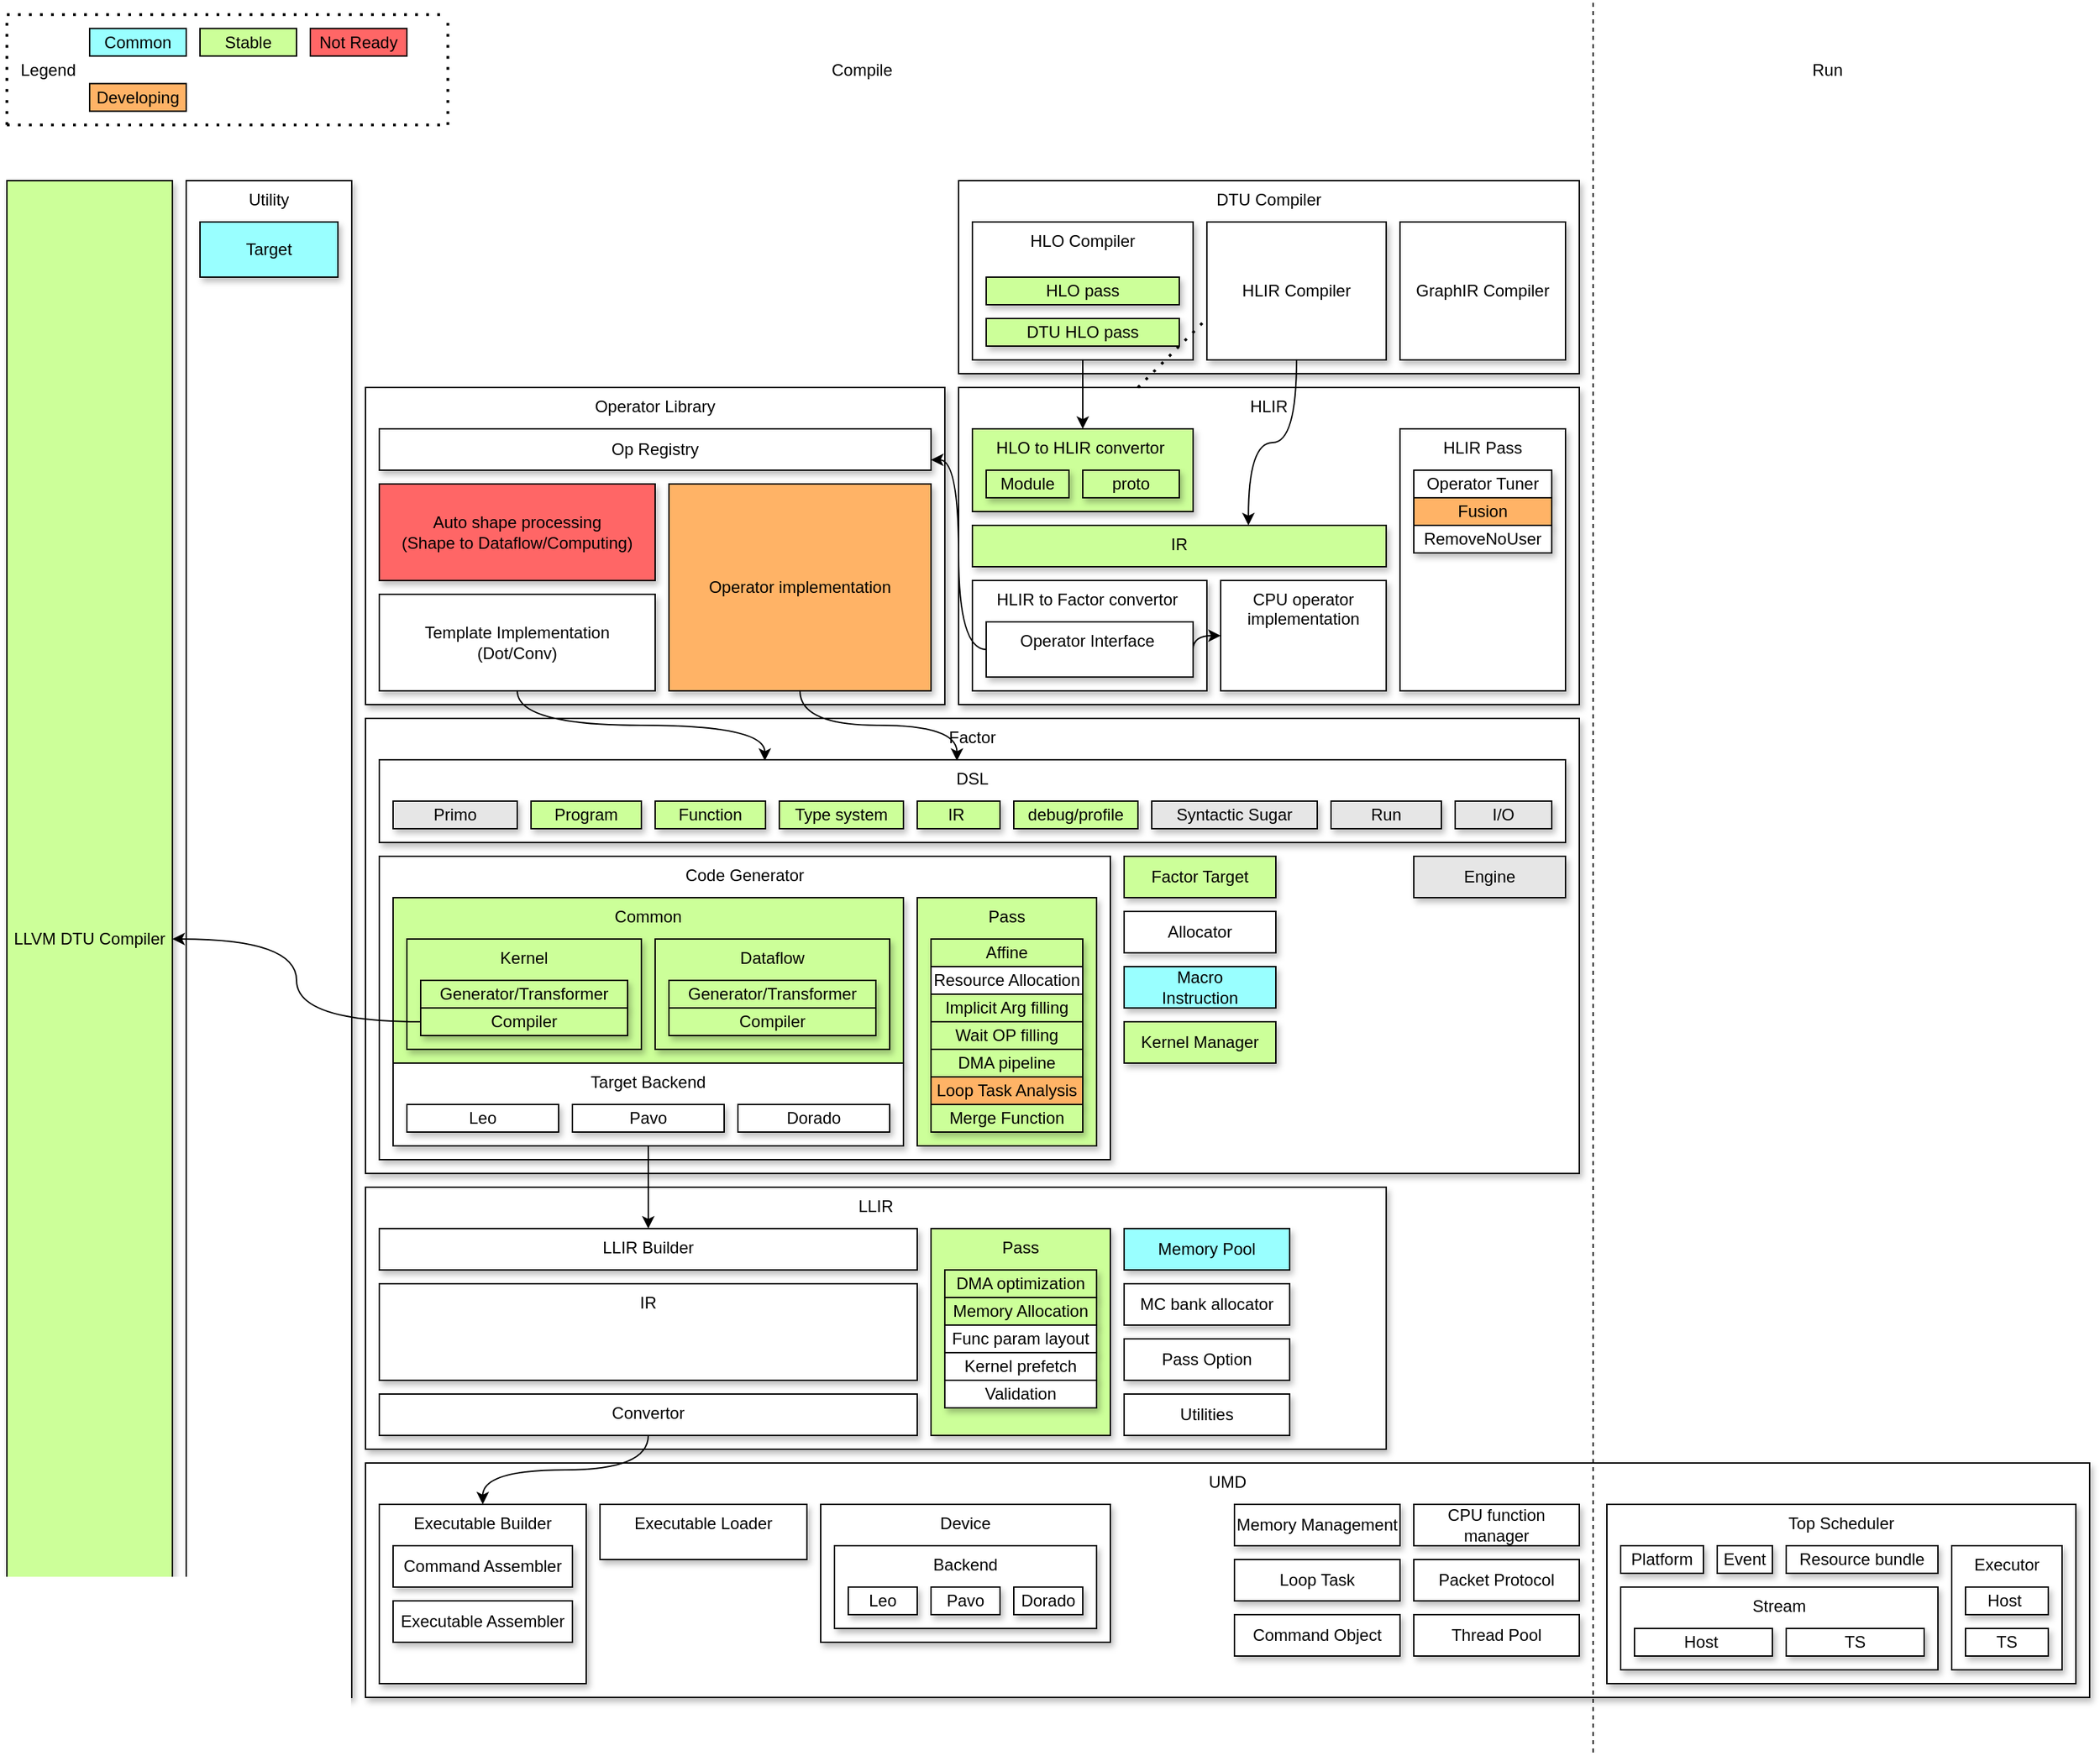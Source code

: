 <mxfile version="14.5.0" type="github">
  <diagram id="_3LncPrsmreKFIglYwDI" name="Page-1">
    <mxGraphModel dx="2275" dy="817" grid="1" gridSize="10" guides="1" tooltips="1" connect="1" arrows="1" fold="1" page="1" pageScale="1" pageWidth="850" pageHeight="1100" math="0" shadow="0">
      <root>
        <mxCell id="0" />
        <mxCell id="1" parent="0" />
        <mxCell id="cP5ySLdVDg7BmedUUOFs-13" value="Operator Library" style="rounded=0;whiteSpace=wrap;html=1;verticalAlign=top;shadow=1;" parent="1" vertex="1">
          <mxGeometry x="-390" y="340" width="420" height="230" as="geometry" />
        </mxCell>
        <mxCell id="cP5ySLdVDg7BmedUUOFs-24" value="Factor" style="rounded=0;whiteSpace=wrap;html=1;align=center;verticalAlign=top;shadow=1;" parent="1" vertex="1">
          <mxGeometry x="-390" y="580" width="880" height="330" as="geometry" />
        </mxCell>
        <mxCell id="cP5ySLdVDg7BmedUUOFs-41" value="Code Generator" style="rounded=0;whiteSpace=wrap;html=1;align=center;verticalAlign=top;shadow=1;" parent="1" vertex="1">
          <mxGeometry x="-380" y="680" width="530" height="220" as="geometry" />
        </mxCell>
        <mxCell id="cP5ySLdVDg7BmedUUOFs-47" value="Common" style="rounded=0;whiteSpace=wrap;html=1;shadow=1;align=center;verticalAlign=top;fillColor=#CCFF99;" parent="1" vertex="1">
          <mxGeometry x="-370" y="710" width="370" height="120" as="geometry" />
        </mxCell>
        <mxCell id="mfwibhz9wOhJmcExsnoy-1" value="HLIR" style="rounded=0;whiteSpace=wrap;html=1;align=center;verticalAlign=top;shadow=1;" parent="1" vertex="1">
          <mxGeometry x="40" y="340" width="450" height="230" as="geometry" />
        </mxCell>
        <mxCell id="mfwibhz9wOhJmcExsnoy-2" value="DTU Compiler&lt;br&gt;" style="rounded=0;whiteSpace=wrap;html=1;align=center;verticalAlign=top;shadow=1;" parent="1" vertex="1">
          <mxGeometry x="40" y="190" width="450" height="140" as="geometry" />
        </mxCell>
        <mxCell id="cP5ySLdVDg7BmedUUOFs-1" value="HLO Compiler" style="rounded=0;whiteSpace=wrap;html=1;verticalAlign=top;shadow=1;" parent="1" vertex="1">
          <mxGeometry x="50" y="220" width="160" height="100" as="geometry" />
        </mxCell>
        <mxCell id="cP5ySLdVDg7BmedUUOFs-2" value="GraphIR Compiler" style="rounded=0;whiteSpace=wrap;html=1;shadow=1;" parent="1" vertex="1">
          <mxGeometry x="360" y="220" width="120" height="100" as="geometry" />
        </mxCell>
        <mxCell id="cP5ySLdVDg7BmedUUOFs-3" value="HLO to HLIR convertor&amp;nbsp;" style="rounded=0;whiteSpace=wrap;html=1;verticalAlign=top;shadow=1;fillColor=#CCFF99;" parent="1" vertex="1">
          <mxGeometry x="50" y="370" width="160" height="60" as="geometry" />
        </mxCell>
        <mxCell id="cP5ySLdVDg7BmedUUOFs-4" value="HLIR to Factor&amp;nbsp;convertor&amp;nbsp;" style="rounded=0;whiteSpace=wrap;html=1;verticalAlign=top;shadow=1;" parent="1" vertex="1">
          <mxGeometry x="50" y="480" width="170" height="80" as="geometry" />
        </mxCell>
        <mxCell id="cP5ySLdVDg7BmedUUOFs-5" value="HLO pass" style="rounded=0;whiteSpace=wrap;html=1;shadow=1;fillColor=#CCFF99;" parent="1" vertex="1">
          <mxGeometry x="60" y="260" width="140" height="20" as="geometry" />
        </mxCell>
        <mxCell id="MT8iuAL-HT1RhQMAehGG-10" style="edgeStyle=orthogonalEdgeStyle;rounded=0;orthogonalLoop=1;jettySize=auto;html=1;exitX=0.5;exitY=1;exitDx=0;exitDy=0;" parent="1" source="cP5ySLdVDg7BmedUUOFs-1" target="cP5ySLdVDg7BmedUUOFs-3" edge="1">
          <mxGeometry relative="1" as="geometry">
            <mxPoint x="130" y="330" as="sourcePoint" />
          </mxGeometry>
        </mxCell>
        <mxCell id="cP5ySLdVDg7BmedUUOFs-6" value="DTU HLO pass" style="rounded=0;whiteSpace=wrap;html=1;shadow=1;fillColor=#CCFF99;" parent="1" vertex="1">
          <mxGeometry x="60" y="290" width="140" height="20" as="geometry" />
        </mxCell>
        <mxCell id="cP5ySLdVDg7BmedUUOFs-8" value="Module" style="rounded=0;whiteSpace=wrap;html=1;align=center;shadow=1;fillColor=#CCFF99;" parent="1" vertex="1">
          <mxGeometry x="60" y="400" width="60" height="20" as="geometry" />
        </mxCell>
        <mxCell id="cP5ySLdVDg7BmedUUOFs-10" value="proto" style="rounded=0;whiteSpace=wrap;html=1;align=center;shadow=1;fillColor=#CCFF99;" parent="1" vertex="1">
          <mxGeometry x="130" y="400" width="70" height="20" as="geometry" />
        </mxCell>
        <mxCell id="cP5ySLdVDg7BmedUUOFs-11" value="HLIR Pass" style="rounded=0;whiteSpace=wrap;html=1;verticalAlign=top;shadow=1;" parent="1" vertex="1">
          <mxGeometry x="360" y="370" width="120" height="190" as="geometry" />
        </mxCell>
        <mxCell id="cP5ySLdVDg7BmedUUOFs-71" style="edgeStyle=orthogonalEdgeStyle;curved=1;rounded=0;orthogonalLoop=1;jettySize=auto;html=1;exitX=0;exitY=0.5;exitDx=0;exitDy=0;entryX=1;entryY=0.75;entryDx=0;entryDy=0;" parent="1" source="cP5ySLdVDg7BmedUUOFs-12" target="cP5ySLdVDg7BmedUUOFs-16" edge="1">
          <mxGeometry relative="1" as="geometry" />
        </mxCell>
        <mxCell id="cP5ySLdVDg7BmedUUOFs-72" style="edgeStyle=orthogonalEdgeStyle;curved=1;rounded=0;orthogonalLoop=1;jettySize=auto;html=1;exitX=1;exitY=0.5;exitDx=0;exitDy=0;entryX=0;entryY=0.5;entryDx=0;entryDy=0;" parent="1" source="cP5ySLdVDg7BmedUUOFs-12" target="cP5ySLdVDg7BmedUUOFs-22" edge="1">
          <mxGeometry relative="1" as="geometry">
            <Array as="points">
              <mxPoint x="210" y="520" />
            </Array>
          </mxGeometry>
        </mxCell>
        <mxCell id="cP5ySLdVDg7BmedUUOFs-12" value="Operator Interface&amp;nbsp;" style="rounded=0;whiteSpace=wrap;html=1;verticalAlign=top;shadow=1;" parent="1" vertex="1">
          <mxGeometry x="60" y="510" width="150" height="40" as="geometry" />
        </mxCell>
        <mxCell id="cP5ySLdVDg7BmedUUOFs-15" value="Auto shape processing&lt;br&gt;(Shape to Dataflow/Computing)" style="rounded=0;whiteSpace=wrap;html=1;align=center;shadow=1;fillColor=#FF6666;" parent="1" vertex="1">
          <mxGeometry x="-380" y="410" width="200" height="70" as="geometry" />
        </mxCell>
        <mxCell id="cP5ySLdVDg7BmedUUOFs-16" value="Op Registry" style="rounded=0;whiteSpace=wrap;html=1;align=center;shadow=1;" parent="1" vertex="1">
          <mxGeometry x="-380" y="370" width="400" height="30" as="geometry" />
        </mxCell>
        <mxCell id="MT8iuAL-HT1RhQMAehGG-13" style="edgeStyle=orthogonalEdgeStyle;curved=1;rounded=0;orthogonalLoop=1;jettySize=auto;html=1;exitX=0.5;exitY=1;exitDx=0;exitDy=0;entryX=0.325;entryY=0.013;entryDx=0;entryDy=0;entryPerimeter=0;" parent="1" source="cP5ySLdVDg7BmedUUOFs-17" target="cP5ySLdVDg7BmedUUOFs-25" edge="1">
          <mxGeometry relative="1" as="geometry" />
        </mxCell>
        <mxCell id="cP5ySLdVDg7BmedUUOFs-17" value="&lt;span&gt;Template Implementation&lt;br&gt;(Dot/Conv)&lt;br&gt;&lt;/span&gt;" style="rounded=0;whiteSpace=wrap;html=1;align=center;shadow=1;" parent="1" vertex="1">
          <mxGeometry x="-380" y="490" width="200" height="70" as="geometry" />
        </mxCell>
        <mxCell id="cP5ySLdVDg7BmedUUOFs-18" value="Operator Tuner" style="rounded=0;whiteSpace=wrap;html=1;align=center;shadow=1;" parent="1" vertex="1">
          <mxGeometry x="370" y="400" width="100" height="20" as="geometry" />
        </mxCell>
        <mxCell id="MT8iuAL-HT1RhQMAehGG-14" style="edgeStyle=orthogonalEdgeStyle;curved=1;rounded=0;orthogonalLoop=1;jettySize=auto;html=1;exitX=0.5;exitY=1;exitDx=0;exitDy=0;entryX=0.487;entryY=0.013;entryDx=0;entryDy=0;entryPerimeter=0;" parent="1" source="cP5ySLdVDg7BmedUUOFs-21" target="cP5ySLdVDg7BmedUUOFs-25" edge="1">
          <mxGeometry relative="1" as="geometry">
            <mxPoint x="-40" y="610" as="targetPoint" />
          </mxGeometry>
        </mxCell>
        <mxCell id="cP5ySLdVDg7BmedUUOFs-21" value="&lt;span&gt;Operator implementation&lt;br&gt;&lt;/span&gt;" style="rounded=0;whiteSpace=wrap;html=1;align=center;shadow=1;fillColor=#FFB366;" parent="1" vertex="1">
          <mxGeometry x="-170" y="410" width="190" height="150" as="geometry" />
        </mxCell>
        <mxCell id="cP5ySLdVDg7BmedUUOFs-22" value="CPU operator implementation" style="rounded=0;whiteSpace=wrap;html=1;verticalAlign=top;shadow=1;" parent="1" vertex="1">
          <mxGeometry x="230" y="480" width="120" height="80" as="geometry" />
        </mxCell>
        <mxCell id="cP5ySLdVDg7BmedUUOFs-25" value="DSL" style="rounded=0;whiteSpace=wrap;html=1;align=center;verticalAlign=top;shadow=1;" parent="1" vertex="1">
          <mxGeometry x="-380" y="610" width="860" height="60" as="geometry" />
        </mxCell>
        <mxCell id="cP5ySLdVDg7BmedUUOFs-26" value="Primo" style="rounded=0;whiteSpace=wrap;html=1;align=center;shadow=1;fillColor=#E6E6E6;" parent="1" vertex="1">
          <mxGeometry x="-370" y="640" width="90" height="20" as="geometry" />
        </mxCell>
        <mxCell id="cP5ySLdVDg7BmedUUOFs-27" value="Program" style="rounded=0;whiteSpace=wrap;html=1;align=center;shadow=1;fillColor=#CCFF99;" parent="1" vertex="1">
          <mxGeometry x="-270" y="640" width="80" height="20" as="geometry" />
        </mxCell>
        <mxCell id="cP5ySLdVDg7BmedUUOFs-28" value="Factor Target" style="rounded=0;whiteSpace=wrap;html=1;align=center;shadow=1;fillColor=#CCFF99;" parent="1" vertex="1">
          <mxGeometry x="160" y="680" width="110" height="30" as="geometry" />
        </mxCell>
        <mxCell id="cP5ySLdVDg7BmedUUOFs-31" value="Utility" style="rounded=0;whiteSpace=wrap;html=1;align=center;verticalAlign=top;shadow=1;" parent="1" vertex="1">
          <mxGeometry x="-520" y="190" width="120" height="1100" as="geometry" />
        </mxCell>
        <mxCell id="cP5ySLdVDg7BmedUUOFs-29" value="Target" style="rounded=0;whiteSpace=wrap;html=1;align=center;shadow=1;fillColor=#99FFFF;" parent="1" vertex="1">
          <mxGeometry x="-510" y="220" width="100" height="40" as="geometry" />
        </mxCell>
        <mxCell id="cP5ySLdVDg7BmedUUOFs-32" value="Type system" style="rounded=0;whiteSpace=wrap;html=1;align=center;shadow=1;fillColor=#CCFF99;" parent="1" vertex="1">
          <mxGeometry x="-90" y="640" width="90" height="20" as="geometry" />
        </mxCell>
        <mxCell id="cP5ySLdVDg7BmedUUOFs-34" value="IR" style="rounded=0;whiteSpace=wrap;html=1;verticalAlign=top;shadow=1;fillColor=#CCFF99;" parent="1" vertex="1">
          <mxGeometry x="50" y="440" width="300" height="30" as="geometry" />
        </mxCell>
        <mxCell id="cP5ySLdVDg7BmedUUOFs-35" value="Fusion" style="rounded=0;whiteSpace=wrap;html=1;align=center;shadow=1;fillColor=#FFB366;" parent="1" vertex="1">
          <mxGeometry x="370" y="420" width="100" height="20" as="geometry" />
        </mxCell>
        <mxCell id="cP5ySLdVDg7BmedUUOFs-37" value="IR&amp;nbsp;" style="rounded=0;whiteSpace=wrap;html=1;align=center;verticalAlign=middle;shadow=1;fillColor=#CCFF99;" parent="1" vertex="1">
          <mxGeometry x="10" y="640" width="60" height="20" as="geometry" />
        </mxCell>
        <mxCell id="cP5ySLdVDg7BmedUUOFs-38" value="Function" style="rounded=0;whiteSpace=wrap;html=1;align=center;shadow=1;fillColor=#CCFF99;" parent="1" vertex="1">
          <mxGeometry x="-180" y="640" width="80" height="20" as="geometry" />
        </mxCell>
        <mxCell id="cP5ySLdVDg7BmedUUOFs-40" value="&lt;div&gt;Syntactic Sugar&lt;/div&gt;" style="rounded=0;whiteSpace=wrap;html=1;align=center;verticalAlign=middle;shadow=1;fillColor=#E6E6E6;" parent="1" vertex="1">
          <mxGeometry x="180" y="640" width="120" height="20" as="geometry" />
        </mxCell>
        <mxCell id="cP5ySLdVDg7BmedUUOFs-42" value="Pass" style="rounded=0;whiteSpace=wrap;html=1;align=center;verticalAlign=top;shadow=1;fillColor=#CCFF99;" parent="1" vertex="1">
          <mxGeometry x="10" y="710" width="130" height="180" as="geometry" />
        </mxCell>
        <mxCell id="cP5ySLdVDg7BmedUUOFs-43" value="Kernel" style="rounded=0;whiteSpace=wrap;html=1;align=center;verticalAlign=top;shadow=1;fillColor=#CCFF99;" parent="1" vertex="1">
          <mxGeometry x="-360" y="740" width="170" height="80" as="geometry" />
        </mxCell>
        <mxCell id="cP5ySLdVDg7BmedUUOFs-44" value="Dataflow" style="rounded=0;whiteSpace=wrap;html=1;align=center;verticalAlign=top;shadow=1;fillColor=#CCFF99;" parent="1" vertex="1">
          <mxGeometry x="-180" y="740" width="170" height="80" as="geometry" />
        </mxCell>
        <mxCell id="cP5ySLdVDg7BmedUUOFs-48" value="Target Backend" style="rounded=0;whiteSpace=wrap;html=1;shadow=1;align=center;verticalAlign=top;" parent="1" vertex="1">
          <mxGeometry x="-370" y="830" width="370" height="60" as="geometry" />
        </mxCell>
        <mxCell id="cP5ySLdVDg7BmedUUOFs-49" value="Leo" style="rounded=0;whiteSpace=wrap;html=1;shadow=1;align=center;" parent="1" vertex="1">
          <mxGeometry x="-360" y="860" width="110" height="20" as="geometry" />
        </mxCell>
        <mxCell id="cP5ySLdVDg7BmedUUOFs-50" value="Pavo" style="rounded=0;whiteSpace=wrap;html=1;shadow=1;align=center;" parent="1" vertex="1">
          <mxGeometry x="-240" y="860" width="110" height="20" as="geometry" />
        </mxCell>
        <mxCell id="cP5ySLdVDg7BmedUUOFs-51" value="Dorado" style="rounded=0;whiteSpace=wrap;html=1;shadow=1;align=center;" parent="1" vertex="1">
          <mxGeometry x="-120" y="860" width="110" height="20" as="geometry" />
        </mxCell>
        <mxCell id="cP5ySLdVDg7BmedUUOFs-53" value="Allocator" style="rounded=0;whiteSpace=wrap;html=1;align=center;shadow=1;" parent="1" vertex="1">
          <mxGeometry x="160" y="720" width="110" height="30" as="geometry" />
        </mxCell>
        <mxCell id="cP5ySLdVDg7BmedUUOFs-54" value="Generator/Transformer" style="rounded=0;whiteSpace=wrap;html=1;shadow=1;align=center;fillColor=#CCFF99;" parent="1" vertex="1">
          <mxGeometry x="-350" y="770" width="150" height="20" as="geometry" />
        </mxCell>
        <mxCell id="MT8iuAL-HT1RhQMAehGG-12" style="edgeStyle=orthogonalEdgeStyle;rounded=0;orthogonalLoop=1;jettySize=auto;html=1;exitX=0;exitY=0.5;exitDx=0;exitDy=0;entryX=1;entryY=0.5;entryDx=0;entryDy=0;curved=1;" parent="1" source="cP5ySLdVDg7BmedUUOFs-55" target="cP5ySLdVDg7BmedUUOFs-106" edge="1">
          <mxGeometry relative="1" as="geometry" />
        </mxCell>
        <mxCell id="cP5ySLdVDg7BmedUUOFs-55" value="Compiler" style="rounded=0;whiteSpace=wrap;html=1;shadow=1;align=center;fillColor=#CCFF99;" parent="1" vertex="1">
          <mxGeometry x="-350" y="790" width="150" height="20" as="geometry" />
        </mxCell>
        <mxCell id="cP5ySLdVDg7BmedUUOFs-56" value="Generator/Transformer" style="rounded=0;whiteSpace=wrap;html=1;shadow=1;align=center;fillColor=#CCFF99;" parent="1" vertex="1">
          <mxGeometry x="-170" y="770" width="150" height="20" as="geometry" />
        </mxCell>
        <mxCell id="cP5ySLdVDg7BmedUUOFs-57" value="Compiler" style="rounded=0;whiteSpace=wrap;html=1;shadow=1;align=center;fillColor=#CCFF99;" parent="1" vertex="1">
          <mxGeometry x="-170" y="790" width="150" height="20" as="geometry" />
        </mxCell>
        <mxCell id="cP5ySLdVDg7BmedUUOFs-58" value="Macro&lt;br&gt;Instruction" style="rounded=0;whiteSpace=wrap;html=1;align=center;shadow=1;fillColor=#99FFFF;" parent="1" vertex="1">
          <mxGeometry x="160" y="760" width="110" height="30" as="geometry" />
        </mxCell>
        <mxCell id="cP5ySLdVDg7BmedUUOFs-59" value="Affine" style="rounded=0;whiteSpace=wrap;html=1;shadow=1;align=center;fillColor=#CCFF99;" parent="1" vertex="1">
          <mxGeometry x="20" y="740" width="110" height="20" as="geometry" />
        </mxCell>
        <mxCell id="cP5ySLdVDg7BmedUUOFs-60" value="Resource Allocation" style="rounded=0;whiteSpace=wrap;html=1;shadow=1;align=center;" parent="1" vertex="1">
          <mxGeometry x="20" y="760" width="110" height="20" as="geometry" />
        </mxCell>
        <mxCell id="cP5ySLdVDg7BmedUUOFs-61" value="RemoveNoUser" style="rounded=0;whiteSpace=wrap;html=1;align=center;shadow=1;" parent="1" vertex="1">
          <mxGeometry x="370" y="440" width="100" height="20" as="geometry" />
        </mxCell>
        <mxCell id="cP5ySLdVDg7BmedUUOFs-62" value="Implicit Arg filling" style="rounded=0;whiteSpace=wrap;html=1;shadow=1;align=center;fillColor=#CCFF99;" parent="1" vertex="1">
          <mxGeometry x="20" y="780" width="110" height="20" as="geometry" />
        </mxCell>
        <mxCell id="cP5ySLdVDg7BmedUUOFs-63" value="Wait OP filling" style="rounded=0;whiteSpace=wrap;html=1;shadow=1;align=center;fillColor=#CCFF99;" parent="1" vertex="1">
          <mxGeometry x="20" y="800" width="110" height="20" as="geometry" />
        </mxCell>
        <mxCell id="cP5ySLdVDg7BmedUUOFs-65" value="DMA pipeline" style="rounded=0;whiteSpace=wrap;html=1;shadow=1;align=center;fillColor=#CCFF99;" parent="1" vertex="1">
          <mxGeometry x="20" y="820" width="110" height="20" as="geometry" />
        </mxCell>
        <mxCell id="cP5ySLdVDg7BmedUUOFs-66" value="Loop Task Analysis" style="rounded=0;whiteSpace=wrap;html=1;shadow=1;align=center;fillColor=#FFB366;" parent="1" vertex="1">
          <mxGeometry x="20" y="840" width="110" height="20" as="geometry" />
        </mxCell>
        <mxCell id="cP5ySLdVDg7BmedUUOFs-67" value="Merge Function" style="rounded=0;whiteSpace=wrap;html=1;shadow=1;align=center;fillColor=#CCFF99;" parent="1" vertex="1">
          <mxGeometry x="20" y="860" width="110" height="20" as="geometry" />
        </mxCell>
        <mxCell id="cP5ySLdVDg7BmedUUOFs-76" value="LLIR" style="rounded=0;whiteSpace=wrap;html=1;align=center;verticalAlign=top;shadow=1;" parent="1" vertex="1">
          <mxGeometry x="-390" y="920" width="740" height="190" as="geometry" />
        </mxCell>
        <mxCell id="cP5ySLdVDg7BmedUUOFs-77" value="LLIR Builder" style="rounded=0;whiteSpace=wrap;html=1;align=center;verticalAlign=top;shadow=1;" parent="1" vertex="1">
          <mxGeometry x="-380" y="950" width="390" height="30" as="geometry" />
        </mxCell>
        <mxCell id="cP5ySLdVDg7BmedUUOFs-78" value="IR" style="rounded=0;whiteSpace=wrap;html=1;align=center;verticalAlign=top;shadow=1;" parent="1" vertex="1">
          <mxGeometry x="-380" y="990" width="390" height="70" as="geometry" />
        </mxCell>
        <mxCell id="cP5ySLdVDg7BmedUUOFs-79" value="Convertor" style="rounded=0;whiteSpace=wrap;html=1;align=center;verticalAlign=top;shadow=1;" parent="1" vertex="1">
          <mxGeometry x="-380" y="1070" width="390" height="30" as="geometry" />
        </mxCell>
        <mxCell id="cP5ySLdVDg7BmedUUOFs-80" value="Pass" style="rounded=0;whiteSpace=wrap;html=1;align=center;verticalAlign=top;shadow=1;fillColor=#CCFF99;" parent="1" vertex="1">
          <mxGeometry x="20" y="950" width="130" height="150" as="geometry" />
        </mxCell>
        <mxCell id="cP5ySLdVDg7BmedUUOFs-81" value="DMA optimization" style="rounded=0;whiteSpace=wrap;html=1;shadow=1;align=center;fillColor=#CCFF99;" parent="1" vertex="1">
          <mxGeometry x="30" y="980" width="110" height="20" as="geometry" />
        </mxCell>
        <mxCell id="cP5ySLdVDg7BmedUUOFs-82" value="Memory Allocation" style="rounded=0;whiteSpace=wrap;html=1;shadow=1;align=center;fillColor=#CCFF99;" parent="1" vertex="1">
          <mxGeometry x="30" y="1000" width="110" height="20" as="geometry" />
        </mxCell>
        <mxCell id="cP5ySLdVDg7BmedUUOFs-83" value="Func param layout" style="rounded=0;whiteSpace=wrap;html=1;shadow=1;align=center;" parent="1" vertex="1">
          <mxGeometry x="30" y="1020" width="110" height="20" as="geometry" />
        </mxCell>
        <mxCell id="cP5ySLdVDg7BmedUUOFs-84" value="Kernel prefetch" style="rounded=0;whiteSpace=wrap;html=1;shadow=1;align=center;" parent="1" vertex="1">
          <mxGeometry x="30" y="1040" width="110" height="20" as="geometry" />
        </mxCell>
        <mxCell id="cP5ySLdVDg7BmedUUOFs-85" value="Validation" style="rounded=0;whiteSpace=wrap;html=1;shadow=1;align=center;" parent="1" vertex="1">
          <mxGeometry x="30" y="1060" width="110" height="20" as="geometry" />
        </mxCell>
        <mxCell id="cP5ySLdVDg7BmedUUOFs-86" value="Memory Pool" style="rounded=0;whiteSpace=wrap;html=1;align=center;shadow=1;fillColor=#99FFFF;" parent="1" vertex="1">
          <mxGeometry x="160" y="950" width="120" height="30" as="geometry" />
        </mxCell>
        <mxCell id="cP5ySLdVDg7BmedUUOFs-87" value="MC bank allocator" style="rounded=0;whiteSpace=wrap;html=1;align=center;shadow=1;" parent="1" vertex="1">
          <mxGeometry x="160" y="990" width="120" height="30" as="geometry" />
        </mxCell>
        <mxCell id="cP5ySLdVDg7BmedUUOFs-88" value="Pass Option" style="rounded=0;whiteSpace=wrap;html=1;align=center;shadow=1;" parent="1" vertex="1">
          <mxGeometry x="160" y="1030" width="120" height="30" as="geometry" />
        </mxCell>
        <mxCell id="cP5ySLdVDg7BmedUUOFs-89" value="Utilities" style="rounded=0;whiteSpace=wrap;html=1;align=center;shadow=1;" parent="1" vertex="1">
          <mxGeometry x="160" y="1070" width="120" height="30" as="geometry" />
        </mxCell>
        <mxCell id="cP5ySLdVDg7BmedUUOFs-90" value="UMD" style="rounded=0;whiteSpace=wrap;html=1;align=center;verticalAlign=top;shadow=1;" parent="1" vertex="1">
          <mxGeometry x="-390" y="1120" width="1250" height="170" as="geometry" />
        </mxCell>
        <mxCell id="cP5ySLdVDg7BmedUUOFs-92" value="" style="endArrow=none;dashed=1;html=1;" parent="1" edge="1">
          <mxGeometry width="50" height="50" relative="1" as="geometry">
            <mxPoint x="500" y="1330" as="sourcePoint" />
            <mxPoint x="500" y="60" as="targetPoint" />
          </mxGeometry>
        </mxCell>
        <mxCell id="cP5ySLdVDg7BmedUUOFs-93" value="Executable Builder" style="rounded=0;whiteSpace=wrap;html=1;shadow=1;fillColor=#FFFFFF;align=center;verticalAlign=top;" parent="1" vertex="1">
          <mxGeometry x="-380" y="1150" width="150" height="130" as="geometry" />
        </mxCell>
        <mxCell id="cP5ySLdVDg7BmedUUOFs-94" value="Top Scheduler" style="rounded=0;whiteSpace=wrap;html=1;shadow=1;fillColor=#FFFFFF;align=center;verticalAlign=top;" parent="1" vertex="1">
          <mxGeometry x="510" y="1150" width="340" height="130" as="geometry" />
        </mxCell>
        <mxCell id="cP5ySLdVDg7BmedUUOFs-96" value="Command Assembler" style="rounded=0;whiteSpace=wrap;html=1;shadow=1;fillColor=#FFFFFF;align=center;" parent="1" vertex="1">
          <mxGeometry x="-370" y="1180" width="130" height="30" as="geometry" />
        </mxCell>
        <mxCell id="cP5ySLdVDg7BmedUUOFs-97" value="Loop Task" style="rounded=0;whiteSpace=wrap;html=1;shadow=1;fillColor=#FFFFFF;align=center;" parent="1" vertex="1">
          <mxGeometry x="240" y="1190" width="120" height="30" as="geometry" />
        </mxCell>
        <mxCell id="cP5ySLdVDg7BmedUUOFs-99" value="Executable Assembler" style="rounded=0;whiteSpace=wrap;html=1;shadow=1;fillColor=#FFFFFF;align=center;" parent="1" vertex="1">
          <mxGeometry x="-370" y="1220" width="130" height="30" as="geometry" />
        </mxCell>
        <mxCell id="cP5ySLdVDg7BmedUUOFs-101" value="Resource bundle" style="rounded=0;whiteSpace=wrap;html=1;shadow=1;fillColor=#FFFFFF;align=center;" parent="1" vertex="1">
          <mxGeometry x="640" y="1180" width="110" height="20" as="geometry" />
        </mxCell>
        <mxCell id="cP5ySLdVDg7BmedUUOFs-102" value="Memory Management" style="rounded=0;whiteSpace=wrap;html=1;shadow=1;fillColor=#FFFFFF;align=center;" parent="1" vertex="1">
          <mxGeometry x="240" y="1150" width="120" height="30" as="geometry" />
        </mxCell>
        <mxCell id="cP5ySLdVDg7BmedUUOFs-103" value="CPU function manager" style="rounded=0;whiteSpace=wrap;html=1;shadow=1;fillColor=#FFFFFF;align=center;" parent="1" vertex="1">
          <mxGeometry x="370" y="1150" width="120" height="30" as="geometry" />
        </mxCell>
        <mxCell id="cP5ySLdVDg7BmedUUOFs-106" value="LLVM DTU Compiler" style="rounded=0;whiteSpace=wrap;html=1;align=center;shadow=1;fillColor=#CCFF99;" parent="1" vertex="1">
          <mxGeometry x="-650" y="190" width="120" height="1100" as="geometry" />
        </mxCell>
        <mxCell id="cP5ySLdVDg7BmedUUOFs-107" value="Kernel Manager" style="rounded=0;whiteSpace=wrap;html=1;align=center;shadow=1;fillColor=#CCFF99;" parent="1" vertex="1">
          <mxGeometry x="160" y="800" width="110" height="30" as="geometry" />
        </mxCell>
        <mxCell id="7fUxp79qokdyM2p5h9Jn-1" value="Command Object" style="rounded=0;whiteSpace=wrap;html=1;shadow=1;fillColor=#FFFFFF;align=center;" parent="1" vertex="1">
          <mxGeometry x="240" y="1230" width="120" height="30" as="geometry" />
        </mxCell>
        <mxCell id="7fUxp79qokdyM2p5h9Jn-2" value="Device" style="rounded=0;whiteSpace=wrap;html=1;verticalAlign=top;shadow=1;" parent="1" vertex="1">
          <mxGeometry x="-60" y="1150" width="210" height="100" as="geometry" />
        </mxCell>
        <mxCell id="7fUxp79qokdyM2p5h9Jn-3" value="Backend" style="rounded=0;whiteSpace=wrap;html=1;shadow=1;fillColor=#FFFFFF;align=center;verticalAlign=top;" parent="1" vertex="1">
          <mxGeometry x="-50" y="1180" width="190" height="60" as="geometry" />
        </mxCell>
        <mxCell id="7fUxp79qokdyM2p5h9Jn-4" value="Leo" style="rounded=0;whiteSpace=wrap;html=1;shadow=1;fillColor=#FFFFFF;align=center;" parent="1" vertex="1">
          <mxGeometry x="-40" y="1210" width="50" height="20" as="geometry" />
        </mxCell>
        <mxCell id="7fUxp79qokdyM2p5h9Jn-5" value="Pavo" style="rounded=0;whiteSpace=wrap;html=1;shadow=1;fillColor=#FFFFFF;align=center;" parent="1" vertex="1">
          <mxGeometry x="20" y="1210" width="50" height="20" as="geometry" />
        </mxCell>
        <mxCell id="7fUxp79qokdyM2p5h9Jn-6" value="Dorado" style="rounded=0;whiteSpace=wrap;html=1;shadow=1;fillColor=#FFFFFF;align=center;" parent="1" vertex="1">
          <mxGeometry x="80" y="1210" width="50" height="20" as="geometry" />
        </mxCell>
        <mxCell id="cP5ySLdVDg7BmedUUOFs-95" value="Platform" style="rounded=0;whiteSpace=wrap;html=1;shadow=1;fillColor=#FFFFFF;align=center;" parent="1" vertex="1">
          <mxGeometry x="520" y="1180" width="60" height="20" as="geometry" />
        </mxCell>
        <mxCell id="7fUxp79qokdyM2p5h9Jn-7" value="Event" style="rounded=0;whiteSpace=wrap;html=1;shadow=1;fillColor=#FFFFFF;align=center;" parent="1" vertex="1">
          <mxGeometry x="590" y="1180" width="40" height="20" as="geometry" />
        </mxCell>
        <mxCell id="7fUxp79qokdyM2p5h9Jn-8" value="Executor" style="rounded=0;whiteSpace=wrap;html=1;shadow=1;fillColor=#FFFFFF;align=center;verticalAlign=top;" parent="1" vertex="1">
          <mxGeometry x="760" y="1180" width="80" height="90" as="geometry" />
        </mxCell>
        <mxCell id="7fUxp79qokdyM2p5h9Jn-9" value="Stream" style="rounded=0;whiteSpace=wrap;html=1;shadow=1;fillColor=#FFFFFF;align=center;verticalAlign=top;" parent="1" vertex="1">
          <mxGeometry x="520" y="1210" width="230" height="60" as="geometry" />
        </mxCell>
        <mxCell id="7fUxp79qokdyM2p5h9Jn-10" value="Host&amp;nbsp;" style="rounded=0;whiteSpace=wrap;html=1;shadow=1;fillColor=#FFFFFF;align=center;" parent="1" vertex="1">
          <mxGeometry x="530" y="1240" width="100" height="20" as="geometry" />
        </mxCell>
        <mxCell id="7fUxp79qokdyM2p5h9Jn-11" value="TS" style="rounded=0;whiteSpace=wrap;html=1;shadow=1;fillColor=#FFFFFF;align=center;" parent="1" vertex="1">
          <mxGeometry x="640" y="1240" width="100" height="20" as="geometry" />
        </mxCell>
        <mxCell id="7fUxp79qokdyM2p5h9Jn-13" value="Host&amp;nbsp;" style="rounded=0;whiteSpace=wrap;html=1;shadow=1;fillColor=#FFFFFF;align=center;" parent="1" vertex="1">
          <mxGeometry x="770" y="1210" width="60" height="20" as="geometry" />
        </mxCell>
        <mxCell id="7fUxp79qokdyM2p5h9Jn-14" value="TS" style="rounded=0;whiteSpace=wrap;html=1;shadow=1;fillColor=#FFFFFF;align=center;" parent="1" vertex="1">
          <mxGeometry x="770" y="1240" width="60" height="20" as="geometry" />
        </mxCell>
        <mxCell id="MT8iuAL-HT1RhQMAehGG-2" value="Executable Loader" style="rounded=0;whiteSpace=wrap;html=1;shadow=1;fillColor=#FFFFFF;align=center;verticalAlign=top;" parent="1" vertex="1">
          <mxGeometry x="-220" y="1150" width="150" height="40" as="geometry" />
        </mxCell>
        <mxCell id="MT8iuAL-HT1RhQMAehGG-3" value="Packet Protocol" style="rounded=0;whiteSpace=wrap;html=1;shadow=1;fillColor=#FFFFFF;align=center;" parent="1" vertex="1">
          <mxGeometry x="370" y="1190" width="120" height="30" as="geometry" />
        </mxCell>
        <mxCell id="MT8iuAL-HT1RhQMAehGG-4" value="Compile" style="text;html=1;strokeColor=none;fillColor=none;align=center;verticalAlign=middle;whiteSpace=wrap;rounded=0;" parent="1" vertex="1">
          <mxGeometry x="-50" y="100" width="40" height="20" as="geometry" />
        </mxCell>
        <mxCell id="MT8iuAL-HT1RhQMAehGG-5" value="Run" style="text;html=1;strokeColor=none;fillColor=none;align=center;verticalAlign=middle;whiteSpace=wrap;rounded=0;" parent="1" vertex="1">
          <mxGeometry x="650" y="100" width="40" height="20" as="geometry" />
        </mxCell>
        <mxCell id="MT8iuAL-HT1RhQMAehGG-16" style="edgeStyle=orthogonalEdgeStyle;curved=1;rounded=0;orthogonalLoop=1;jettySize=auto;html=1;exitX=0.5;exitY=1;exitDx=0;exitDy=0;entryX=0.667;entryY=0;entryDx=0;entryDy=0;entryPerimeter=0;" parent="1" source="MT8iuAL-HT1RhQMAehGG-6" target="cP5ySLdVDg7BmedUUOFs-34" edge="1">
          <mxGeometry relative="1" as="geometry" />
        </mxCell>
        <mxCell id="MT8iuAL-HT1RhQMAehGG-6" value="HLIR Compiler" style="rounded=0;whiteSpace=wrap;html=1;verticalAlign=middle;shadow=1;" parent="1" vertex="1">
          <mxGeometry x="220" y="220" width="130" height="100" as="geometry" />
        </mxCell>
        <mxCell id="MT8iuAL-HT1RhQMAehGG-17" style="edgeStyle=orthogonalEdgeStyle;curved=1;rounded=0;orthogonalLoop=1;jettySize=auto;html=1;exitX=0.5;exitY=1;exitDx=0;exitDy=0;" parent="1" source="cP5ySLdVDg7BmedUUOFs-48" target="cP5ySLdVDg7BmedUUOFs-77" edge="1">
          <mxGeometry relative="1" as="geometry" />
        </mxCell>
        <mxCell id="MT8iuAL-HT1RhQMAehGG-18" value="Common" style="rounded=0;whiteSpace=wrap;html=1;fillColor=#99FFFF;" parent="1" vertex="1">
          <mxGeometry x="-590" y="79.66" width="70" height="20" as="geometry" />
        </mxCell>
        <mxCell id="MT8iuAL-HT1RhQMAehGG-19" value="debug/profile" style="rounded=0;whiteSpace=wrap;html=1;align=center;verticalAlign=middle;shadow=1;fillColor=#CCFF99;" parent="1" vertex="1">
          <mxGeometry x="80" y="640" width="90" height="20" as="geometry" />
        </mxCell>
        <mxCell id="MT8iuAL-HT1RhQMAehGG-20" style="edgeStyle=orthogonalEdgeStyle;curved=1;rounded=0;orthogonalLoop=1;jettySize=auto;html=1;exitX=0.5;exitY=1;exitDx=0;exitDy=0;" parent="1" source="cP5ySLdVDg7BmedUUOFs-79" target="cP5ySLdVDg7BmedUUOFs-93" edge="1">
          <mxGeometry relative="1" as="geometry" />
        </mxCell>
        <mxCell id="MT8iuAL-HT1RhQMAehGG-21" value="Thread Pool" style="rounded=0;whiteSpace=wrap;html=1;shadow=1;fillColor=#FFFFFF;align=center;" parent="1" vertex="1">
          <mxGeometry x="370" y="1230" width="120" height="30" as="geometry" />
        </mxCell>
        <mxCell id="Dhxqh2R1qB7LynM5papF-1" value="Legend" style="text;html=1;strokeColor=none;fillColor=none;align=center;verticalAlign=middle;whiteSpace=wrap;rounded=0;" vertex="1" parent="1">
          <mxGeometry x="-640" y="99.66" width="40" height="20" as="geometry" />
        </mxCell>
        <mxCell id="Dhxqh2R1qB7LynM5papF-5" value="" style="endArrow=none;dashed=1;html=1;dashPattern=1 3;strokeWidth=2;" edge="1" parent="1">
          <mxGeometry width="50" height="50" relative="1" as="geometry">
            <mxPoint x="170" y="340" as="sourcePoint" />
            <mxPoint x="220" y="290" as="targetPoint" />
          </mxGeometry>
        </mxCell>
        <mxCell id="Dhxqh2R1qB7LynM5papF-6" value="" style="endArrow=none;dashed=1;html=1;dashPattern=1 3;strokeWidth=2;" edge="1" parent="1">
          <mxGeometry width="50" height="50" relative="1" as="geometry">
            <mxPoint x="-650" y="149.66" as="sourcePoint" />
            <mxPoint x="-330" y="149.66" as="targetPoint" />
          </mxGeometry>
        </mxCell>
        <mxCell id="Dhxqh2R1qB7LynM5papF-7" value="" style="endArrow=none;dashed=1;html=1;dashPattern=1 3;strokeWidth=2;" edge="1" parent="1">
          <mxGeometry width="50" height="50" relative="1" as="geometry">
            <mxPoint x="-650" y="69.66" as="sourcePoint" />
            <mxPoint x="-330" y="69.66" as="targetPoint" />
          </mxGeometry>
        </mxCell>
        <mxCell id="Dhxqh2R1qB7LynM5papF-8" value="" style="endArrow=none;dashed=1;html=1;dashPattern=1 3;strokeWidth=2;" edge="1" parent="1">
          <mxGeometry width="50" height="50" relative="1" as="geometry">
            <mxPoint x="-650" y="149.66" as="sourcePoint" />
            <mxPoint x="-650" y="69.66" as="targetPoint" />
          </mxGeometry>
        </mxCell>
        <mxCell id="Dhxqh2R1qB7LynM5papF-9" value="" style="endArrow=none;dashed=1;html=1;dashPattern=1 3;strokeWidth=2;" edge="1" parent="1">
          <mxGeometry width="50" height="50" relative="1" as="geometry">
            <mxPoint x="-330.28" y="149.66" as="sourcePoint" />
            <mxPoint x="-330.28" y="69.66" as="targetPoint" />
          </mxGeometry>
        </mxCell>
        <mxCell id="Dhxqh2R1qB7LynM5papF-10" value="Stable" style="rounded=0;whiteSpace=wrap;html=1;fillColor=#CCFF99;" vertex="1" parent="1">
          <mxGeometry x="-510" y="79.66" width="70" height="20" as="geometry" />
        </mxCell>
        <mxCell id="Dhxqh2R1qB7LynM5papF-11" value="Not Ready" style="rounded=0;whiteSpace=wrap;html=1;fillColor=#FF6666;" vertex="1" parent="1">
          <mxGeometry x="-430" y="79.66" width="70" height="20" as="geometry" />
        </mxCell>
        <mxCell id="Dhxqh2R1qB7LynM5papF-12" value="Developing" style="rounded=0;whiteSpace=wrap;html=1;fillColor=#FFB366;" vertex="1" parent="1">
          <mxGeometry x="-590" y="119.66" width="70" height="20" as="geometry" />
        </mxCell>
        <mxCell id="Dhxqh2R1qB7LynM5papF-14" value="&lt;div&gt;Run&lt;/div&gt;" style="rounded=0;whiteSpace=wrap;html=1;align=center;verticalAlign=middle;shadow=1;fillColor=#E6E6E6;" vertex="1" parent="1">
          <mxGeometry x="310" y="640" width="80" height="20" as="geometry" />
        </mxCell>
        <mxCell id="Dhxqh2R1qB7LynM5papF-16" value="I/O" style="rounded=0;whiteSpace=wrap;html=1;align=center;verticalAlign=middle;shadow=1;fillColor=#E6E6E6;" vertex="1" parent="1">
          <mxGeometry x="400" y="640" width="70" height="20" as="geometry" />
        </mxCell>
        <mxCell id="Dhxqh2R1qB7LynM5papF-17" value="Engine" style="rounded=0;whiteSpace=wrap;html=1;align=center;shadow=1;fillColor=#E6E6E6;" vertex="1" parent="1">
          <mxGeometry x="370" y="680" width="110" height="30" as="geometry" />
        </mxCell>
      </root>
    </mxGraphModel>
  </diagram>
</mxfile>
